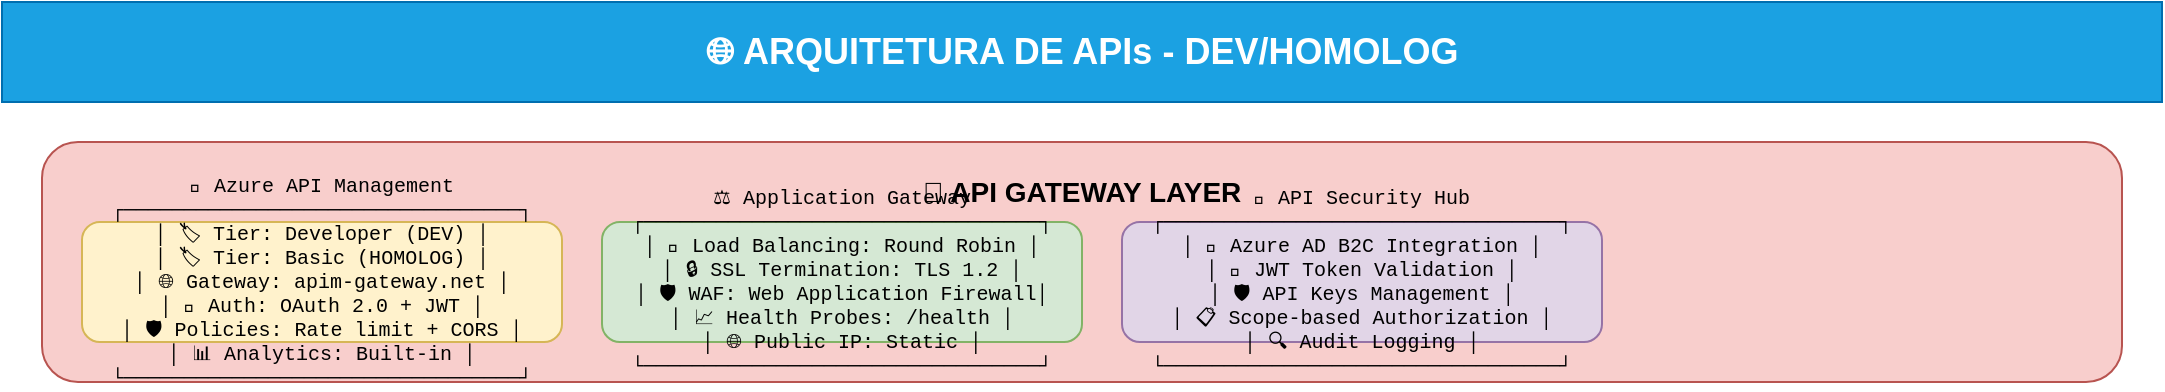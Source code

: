 <?xml version="1.0" encoding="UTF-8"?>
<mxfile version="21.6.5" type="device">
  <diagram name="Arquitetura-APIs" id="api-arch">
    <mxGraphModel dx="1422" dy="794" grid="1" gridSize="10" guides="1" tooltips="1" connect="1" arrows="1" fold="1" page="1" pageScale="1" pageWidth="1169" pageHeight="827" math="0" shadow="0">
      <root>
        <mxCell id="0" />
        <mxCell id="1" parent="0" />
        
        <!-- Title -->
        <mxCell id="title" value="🌐 ARQUITETURA DE APIs - DEV/HOMOLOG" style="rounded=0;whiteSpace=wrap;html=1;fillColor=#1ba1e2;strokeColor=#006EAF;fontSize=18;fontStyle=1;fontColor=#ffffff;" vertex="1" parent="1">
          <mxGeometry x="40" y="20" width="1080" height="50" as="geometry" />
        </mxCell>
        
        <!-- API Gateway Layer -->
        <mxCell id="gateway-layer" value="🚪 API GATEWAY LAYER" style="rounded=1;whiteSpace=wrap;html=1;fillColor=#f8cecc;strokeColor=#b85450;fontSize=14;fontStyle=1;verticalAlign=top;spacingTop=10;" vertex="1" parent="1">
          <mxGeometry x="60" y="90" width="1040" height="120" as="geometry" />
        </mxCell>
        
        <!-- Azure API Management -->
        <mxCell id="apim" value="🔧 Azure API Management&#xa;┌─────────────────────────────────┐&#xa;│ 🏷️ Tier: Developer (DEV)       │&#xa;│ 🏷️ Tier: Basic (HOMOLOG)       │&#xa;│ 🌐 Gateway: apim-gateway.net    │&#xa;│ 🔐 Auth: OAuth 2.0 + JWT       │&#xa;│ 🛡️ Policies: Rate limit + CORS │&#xa;│ 📊 Analytics: Built-in         │&#xa;└─────────────────────────────────┘" style="rounded=1;whiteSpace=wrap;html=1;fillColor=#fff2cc;strokeColor=#d6b656;fontSize=10;fontFamily=Courier New;" vertex="1" parent="1">
          <mxGeometry x="80" y="130" width="240" height="60" as="geometry" />
        </mxCell>
        
        <!-- Load Balancer -->
        <mxCell id="load-balancer" value="⚖️ Application Gateway&#xa;┌─────────────────────────────────┐&#xa;│ 🔄 Load Balancing: Round Robin  │&#xa;│ 🔒 SSL Termination: TLS 1.2    │&#xa;│ 🛡️ WAF: Web Application Firewall│&#xa;│ 📈 Health Probes: /health      │&#xa;│ 🌐 Public IP: Static           │&#xa;└─────────────────────────────────┘" style="rounded=1;whiteSpace=wrap;html=1;fillColor=#d5e8d4;strokeColor=#82b366;fontSize=10;fontFamily=Courier New;" vertex="1" parent="1">
          <mxGeometry x="340" y="130" width="240" height="60" as="geometry" />
        </mxCell>
        
        <!-- API Security -->
        <mxCell id="api-security" value="🔐 API Security Hub&#xa;┌─────────────────────────────────┐&#xa;│ 🎫 Azure AD B2C Integration    │&#xa;│ 🔑 JWT Token Validation        │&#xa;│ 🛡️ API Keys Management         │&#xa;│ 📋 Scope-based Authorization   │&#xa;│ 🔍 Audit Logging              │&#xa;└─────────────────────────────────┘" style="rounded=1;whiteSpace=wrap;html=1;fillColor=#e1d5e7;strokeColor=#9673a6;fontSize=10;fontFamily=Courier New;" vertex="1" parent="1">
          <mxGeometry x="600" y="130" width="240" height="60" as="geometry" />
        </mxCell>
        
        <!-- Monitoring -->
        <mxCell id="api-monitoring" value="📊 API Monitoring&#xa;┌─────────────────────────────────┐&#xa;│ 📈 Application Insights        │&#xa;│ 🚨 Alerts & Notifications      │&#xa;│ 📋 Performance Metrics         │&#xa;│ 🔍 Distributed Tracing         │&#xa;│ 📊 Custom Dashboards          │&#xa;└─────────────────────────────────┘" style="rounded=1;whiteSpace=wrap;html=1;fillColor=#ffcc99;strokeColor=#ff6600;fontSize=10;fontFamily=Courier New;" vertex="1" parent="1">
          <mxGeometry x="860" y="130" width="200" height="60" as="geometry" />
        </mxCell>
        
        <!-- API Services Layer -->
        <mxCell id="services-layer" value="🏗️ API SERVICES LAYER" style="rounded=1;whiteSpace=wrap;html=1;fillColor=#dae8fc;strokeColor=#6c8ebf;fontSize=14;fontStyle=1;verticalAlign=top;spacingTop=10;" vertex="1" parent="1">
          <mxGeometry x="60" y="230" width="1040" height="200" as="geometry" />
        </mxCell>
        
        <!-- User API -->
        <mxCell id="user-api" value="👤 User Management API&#xa;┌─────────────────────────────────┐&#xa;│ 📍 Endpoint: /api/v1/users     │&#xa;│ 🔧 Methods: GET, POST, PUT, DEL │&#xa;│ 🗂️ Operations:                 │&#xa;│   • User Registration          │&#xa;│   • Profile Management         │&#xa;│   • Authentication             │&#xa;│   • Password Reset             │&#xa;│ 📊 Response: JSON              │&#xa;│ 🔒 Auth: Bearer Token          │&#xa;└─────────────────────────────────┘" style="rounded=1;whiteSpace=wrap;html=1;fillColor=#fff2cc;strokeColor=#d6b656;fontSize=9;fontFamily=Courier New;" vertex="1" parent="1">
          <mxGeometry x="80" y="270" width="200" height="140" as="geometry" />
        </mxCell>
        
        <!-- Project API -->
        <mxCell id="project-api" value="📋 Project Management API&#xa;┌─────────────────────────────────┐&#xa;│ 📍 Endpoint: /api/v1/projects  │&#xa;│ 🔧 Methods: GET, POST, PUT, DEL │&#xa;│ 🗂️ Operations:                 │&#xa;│   • Project Creation           │&#xa;│   • Task Management            │&#xa;│   • Status Updates             │&#xa;│   • Resource Allocation        │&#xa;│ 📊 Response: JSON              │&#xa;│ 🔒 Auth: Role-based            │&#xa;└─────────────────────────────────┘" style="rounded=1;whiteSpace=wrap;html=1;fillColor=#d5e8d4;strokeColor=#82b366;fontSize=9;fontFamily=Courier New;" vertex="1" parent="1">
          <mxGeometry x="300" y="270" width="200" height="140" as="geometry" />
        </mxCell>
        
        <!-- Notification API -->
        <mxCell id="notification-api" value="📧 Notification API&#xa;┌─────────────────────────────────┐&#xa;│ 📍 Endpoint: /api/v1/notify    │&#xa;│ 🔧 Methods: POST, GET          │&#xa;│ 🗂️ Operations:                 │&#xa;│   • Email Notifications        │&#xa;│   • SMS Notifications          │&#xa;│   • Push Notifications         │&#xa;│   • Notification History       │&#xa;│ 📊 Response: JSON              │&#xa;│ 🔒 Auth: API Key               │&#xa;└─────────────────────────────────┘" style="rounded=1;whiteSpace=wrap;html=1;fillColor=#f8cecc;strokeColor=#b85450;fontSize=9;fontFamily=Courier New;" vertex="1" parent="1">
          <mxGeometry x="520" y="270" width="200" height="140" as="geometry" />
        </mxCell>
        
        <!-- File API -->
        <mxCell id="file-api" value="📁 File Management API&#xa;┌─────────────────────────────────┐&#xa;│ 📍 Endpoint: /api/v1/files     │&#xa;│ 🔧 Methods: POST, GET, DELETE   │&#xa;│ 🗂️ Operations:                 │&#xa;│   • File Upload                │&#xa;│   • File Download              │&#xa;│   • File Metadata             │&#xa;│   • File Security             │&#xa;│ 📊 Response: JSON/Binary       │&#xa;│ 🔒 Auth: Bearer + Scope        │&#xa;└─────────────────────────────────┘" style="rounded=1;whiteSpace=wrap;html=1;fillColor=#e1d5e7;strokeColor=#9673a6;fontSize=9;fontFamily=Courier New;" vertex="1" parent="1">
          <mxGeometry x="740" y="270" width="200" height="140" as="geometry" />
        </mxCell>
        
        <!-- Reports API -->
        <mxCell id="reports-api" value="📊 Reports API&#xa;┌─────────────────────────────────┐&#xa;│ 📍 Endpoint: /api/v1/reports   │&#xa;│ 🔧 Methods: GET, POST          │&#xa;│ 🗂️ Operations:                 │&#xa;│   • Generate Reports           │&#xa;│   • Export Data               │&#xa;│   • Scheduled Reports         │&#xa;│   • Analytics Dashboard       │&#xa;│ 📊 Response: JSON/PDF/Excel    │&#xa;│ 🔒 Auth: Role-based            │&#xa;└─────────────────────────────────┘" style="rounded=1;whiteSpace=wrap;html=1;fillColor=#ffcc99;strokeColor=#ff6600;fontSize=9;fontFamily=Courier New;" vertex="1" parent="1">
          <mxGeometry x="960" y="270" width="140" height="140" as="geometry" />
        </mxCell>
        
        <!-- Data Layer -->
        <mxCell id="data-layer" value="🗄️ DATA ACCESS LAYER" style="rounded=1;whiteSpace=wrap;html=1;fillColor=#ffe6cc;strokeColor=#d79b00;fontSize=14;fontStyle=1;verticalAlign=top;spacingTop=10;" vertex="1" parent="1">
          <mxGeometry x="60" y="450" width="1040" height="120" as="geometry" />
        </mxCell>
        
        <!-- Database Connections -->
        <mxCell id="db-connections" value="🔗 Database Connections&#xa;┌─────────────────────────────────┐&#xa;│ 🗄️ SQL Database: Connection Pool│&#xa;│ 📊 Connection String: Encrypted │&#xa;│ 🔄 Retry Policy: Exponential    │&#xa;│ ⏱️ Timeout: 30 seconds         │&#xa;│ 📈 Max Pool Size: 100          │&#xa;└─────────────────────────────────┘" style="rounded=1;whiteSpace=wrap;html=1;fillColor=#fff2cc;strokeColor=#d6b656;fontSize=10;fontFamily=Courier New;" vertex="1" parent="1">
          <mxGeometry x="80" y="490" width="240" height="60" as="geometry" />
        </mxCell>
        
        <!-- Cache Layer -->
        <mxCell id="cache-layer" value="⚡ Redis Cache&#xa;┌─────────────────────────────────┐&#xa;│ 💾 Azure Redis Cache: Basic    │&#xa;│ ⏱️ TTL: Configurable per key   │&#xa;│ 🔄 Invalidation: Event-driven  │&#xa;│ 📊 Hit Ratio: > 90%            │&#xa;│ 🔒 SSL: Required               │&#xa;└─────────────────────────────────┘" style="rounded=1;whiteSpace=wrap;html=1;fillColor=#d5e8d4;strokeColor=#82b366;fontSize=10;fontFamily=Courier New;" vertex="1" parent="1">
          <mxGeometry x="340" y="490" width="240" height="60" as="geometry" />
        </mxCell>
        
        <!-- Storage Accounts -->
        <mxCell id="storage-accounts" value="📦 Storage Accounts&#xa;┌─────────────────────────────────┐&#xa;│ 📁 Blob Storage: Hot tier      │&#xa;│ 📋 Table Storage: Metadata     │&#xa;│ 📬 Queue Storage: Background    │&#xa;│ 🔒 Access: Private endpoints   │&#xa;│ 🔑 Auth: Managed Identity      │&#xa;└─────────────────────────────────┘" style="rounded=1;whiteSpace=wrap;html=1;fillColor=#f8cecc;strokeColor=#b85450;fontSize=10;fontFamily=Courier New;" vertex="1" parent="1">
          <mxGeometry x="600" y="490" width="240" height="60" as="geometry" />
        </mxCell>
        
        <!-- External Integrations -->
        <mxCell id="external-integrations" value="🌐 External APIs&#xa;┌─────────────────────────────────┐&#xa;│ 📧 SendGrid: Email service     │&#xa;│ 💳 Payment Gateway: Stripe     │&#xa;│ 📍 Maps API: Azure Maps        │&#xa;│ 🔍 Search: Azure Cognitive     │&#xa;│ 🔒 Auth: OAuth 2.0             │&#xa;└─────────────────────────────────┘" style="rounded=1;whiteSpace=wrap;html=1;fillColor=#e1d5e7;strokeColor=#9673a6;fontSize=10;fontFamily=Courier New;" vertex="1" parent="1">
          <mxGeometry x="860" y="490" width="200" height="60" as="geometry" />
        </mxCell>
        
        <!-- API Versioning -->
        <mxCell id="versioning" value="🏷️ API VERSIONING & DOCUMENTATION" style="rounded=1;whiteSpace=wrap;html=1;fillColor=#f0f0f0;strokeColor=#666666;fontSize=14;fontStyle=1;verticalAlign=top;spacingTop=10;" vertex="1" parent="1">
          <mxGeometry x="60" y="590" width="1040" height="120" as="geometry" />
        </mxCell>
        
        <!-- Version Strategy -->
        <mxCell id="version-strategy" value="📋 Versioning Strategy&#xa;├── URL Versioning: /api/v1/, /api/v2/&#xa;├── Header Versioning: API-Version&#xa;├── Backward Compatibility: 2 versions&#xa;├── Deprecation Notice: 6 months&#xa;└── Breaking Changes: Major version" style="rounded=1;whiteSpace=wrap;html=1;fillColor=#fff2cc;strokeColor=#d6b656;fontSize=10;" vertex="1" parent="1">
          <mxGeometry x="80" y="630" width="240" height="60" as="geometry" />
        </mxCell>
        
        <!-- Documentation -->
        <mxCell id="documentation" value="📚 API Documentation&#xa;├── Swagger/OpenAPI 3.0&#xa;├── Interactive Testing: Swagger UI&#xa;├── Code Examples: Multiple languages&#xa;├── Postman Collections: Available&#xa;└── SDK Generation: Auto-generated" style="rounded=1;whiteSpace=wrap;html=1;fillColor=#d5e8d4;strokeColor=#82b366;fontSize=10;" vertex="1" parent="1">
          <mxGeometry x="340" y="630" width="240" height="60" as="geometry" />
        </mxCell>
        
        <!-- Testing -->
        <mxCell id="testing" value="🧪 API Testing&#xa;├── Unit Tests: 90%+ coverage&#xa;├── Integration Tests: Automated&#xa;├── Load Tests: Azure Load Testing&#xa;├── Security Tests: OWASP ZAP&#xa;└── Contract Tests: Pact framework" style="rounded=1;whiteSpace=wrap;html=1;fillColor=#f8cecc;strokeColor=#b85450;fontSize=10;" vertex="1" parent="1">
          <mxGeometry x="600" y="630" width="240" height="60" as="geometry" />
        </mxCell>
        
        <!-- Performance -->
        <mxCell id="performance" value="⚡ Performance Metrics&#xa;├── Response Time: < 200ms (95th)&#xa;├── Throughput: 1000 RPS&#xa;├── Availability: 99.9%&#xa;├── Error Rate: < 0.1%&#xa;└── Cache Hit Ratio: > 90%" style="rounded=1;whiteSpace=wrap;html=1;fillColor=#ffcc99;strokeColor=#ff6600;fontSize=10;" vertex="1" parent="1">
          <mxGeometry x="860" y="630" width="200" height="60" as="geometry" />
        </mxCell>
        
        <!-- Environment Configuration -->
        <mxCell id="env-config" value="🌍 ENVIRONMENT CONFIGURATION" style="rounded=1;whiteSpace=wrap;html=1;fillColor=#f5f5f5;strokeColor=#666666;fontSize=14;fontStyle=1;verticalAlign=top;spacingTop=10;" vertex="1" parent="1">
          <mxGeometry x="60" y="730" width="1040" height="80" as="geometry" />
        </mxCell>
        
        <!-- DEV Config -->
        <mxCell id="dev-config" value="🟢 DEV Environment&#xa;• APIM: Developer tier (1000 calls/month)&#xa;• Rate Limit: 10 calls/minute&#xa;• Auth: Basic API keys" style="rounded=1;whiteSpace=wrap;html=1;fillColor=#d5e8d4;strokeColor=#82b366;fontSize=10;" vertex="1" parent="1">
          <mxGeometry x="80" y="770" width="200" height="30" as="geometry" />
        </mxCell>
        
        <!-- HML Config -->
        <mxCell id="hml-config" value="🟡 HOMOLOG Environment&#xa;• APIM: Basic tier (100K calls/month)&#xa;• Rate Limit: 100 calls/minute&#xa;• Auth: OAuth 2.0 + JWT" style="rounded=1;whiteSpace=wrap;html=1;fillColor=#ffe6cc;strokeColor=#d79b00;fontSize=10;" vertex="1" parent="1">
          <mxGeometry x="300" y="770" width="200" height="30" as="geometry" />
        </mxCell>
        
        <!-- Production Config -->
        <mxCell id="prod-config" value="🔴 PRODUCTION (Future)&#xa;• APIM: Standard tier (1M calls/month)&#xa;• Rate Limit: 1000 calls/minute&#xa;• Auth: Full OAuth 2.0 + mTLS" style="rounded=1;whiteSpace=wrap;html=1;fillColor=#f8cecc;strokeColor=#b85450;fontSize=10;" vertex="1" parent="1">
          <mxGeometry x="520" y="770" width="200" height="30" as="geometry" />
        </mxCell>
        
        <!-- Cost Optimization -->
        <mxCell id="cost-optimization" value="💰 Cost Optimization&#xa;• DEV: Developer tier ($0/month base)&#xa;• HML: Basic tier ($75/month)&#xa;• Shared App Service Plans" style="rounded=1;whiteSpace=wrap;html=1;fillColor=#e1d5e7;strokeColor=#9673a6;fontSize=10;" vertex="1" parent="1">
          <mxGeometry x="760" y="770" width="200" height="30" as="geometry" />
        </mxCell>
        
      </root>
    </mxGraphModel>
  </diagram>
</mxfile>
